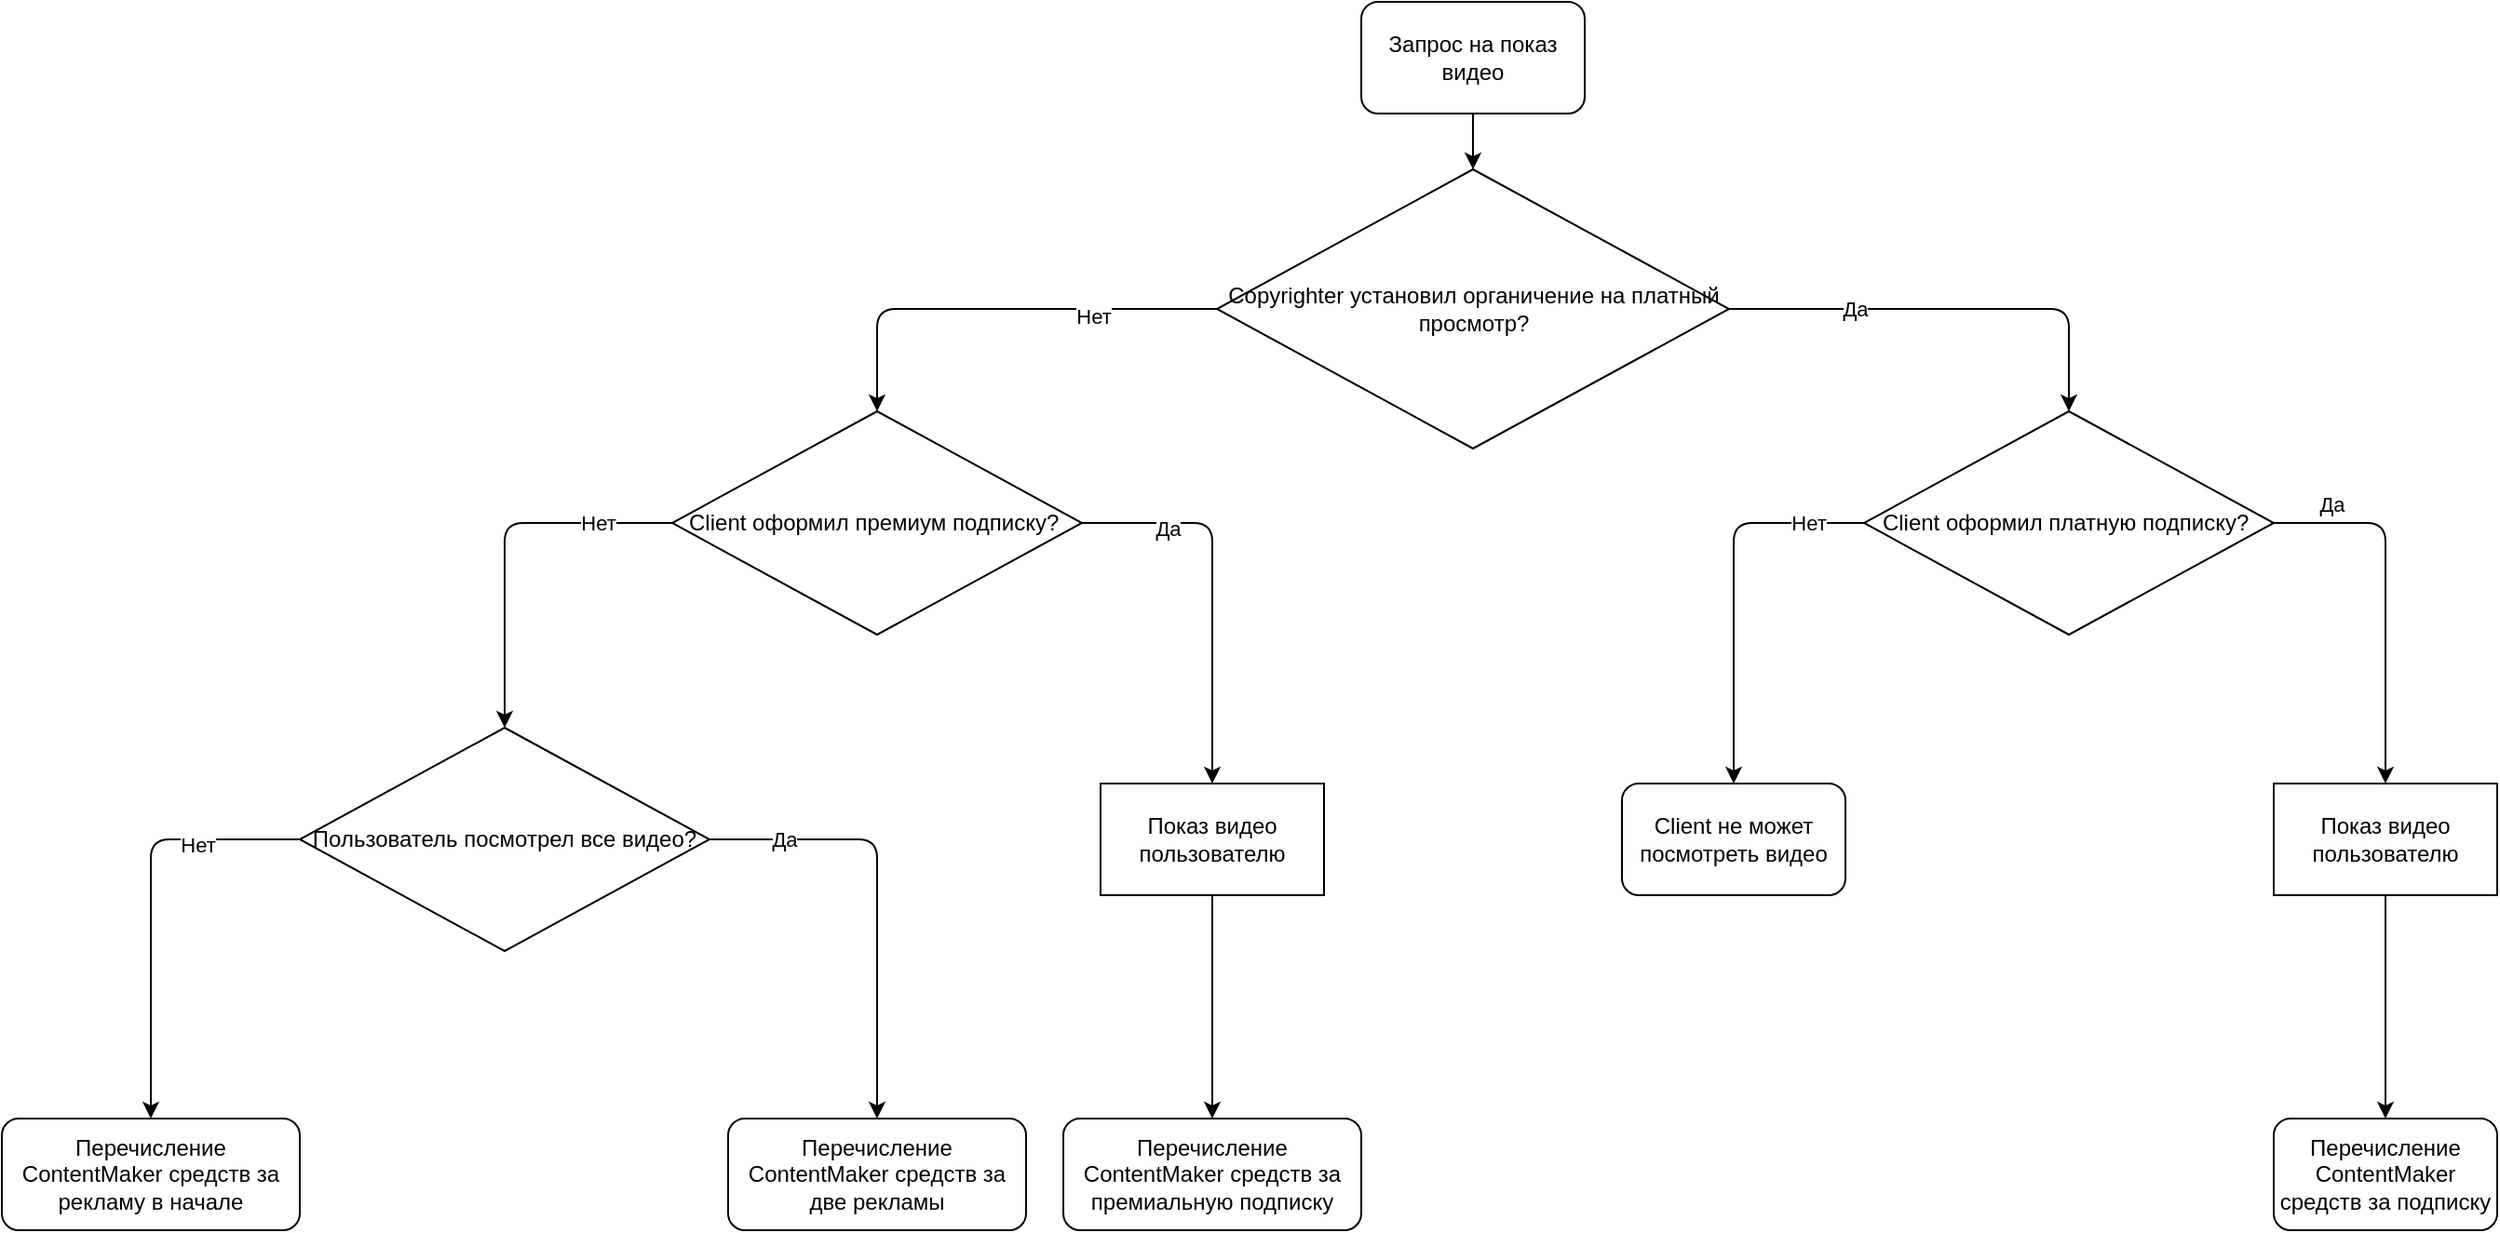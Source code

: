<mxfile version="14.5.1" type="device"><diagram id="pNurpZt6gAjv-dHrLzDN" name="Страница 1"><mxGraphModel dx="2899" dy="1012" grid="1" gridSize="10" guides="1" tooltips="1" connect="1" arrows="1" fold="1" page="1" pageScale="1" pageWidth="1169" pageHeight="827" math="0" shadow="0"><root><mxCell id="0"/><mxCell id="1" parent="0"/><mxCell id="kjzW_tnRTyT92knjBiSv-2" value="Запрос на показ видео" style="rounded=1;whiteSpace=wrap;html=1;" vertex="1" parent="1"><mxGeometry x="510" y="20" width="120" height="60" as="geometry"/></mxCell><mxCell id="kjzW_tnRTyT92knjBiSv-3" value="Copyrighter установил органичение на платный просмотр?" style="rhombus;whiteSpace=wrap;html=1;" vertex="1" parent="1"><mxGeometry x="432.5" y="110" width="275" height="150" as="geometry"/></mxCell><mxCell id="kjzW_tnRTyT92knjBiSv-4" value="Client оформил премиум подписку?&amp;nbsp;" style="rhombus;whiteSpace=wrap;html=1;" vertex="1" parent="1"><mxGeometry x="140" y="240" width="220" height="120" as="geometry"/></mxCell><mxCell id="kjzW_tnRTyT92knjBiSv-6" value="Client оформил платную подписку?&amp;nbsp;" style="rhombus;whiteSpace=wrap;html=1;" vertex="1" parent="1"><mxGeometry x="780" y="240" width="220" height="120" as="geometry"/></mxCell><mxCell id="kjzW_tnRTyT92knjBiSv-7" value="Client не может посмотреть видео" style="rounded=1;whiteSpace=wrap;html=1;" vertex="1" parent="1"><mxGeometry x="650" y="440" width="120" height="60" as="geometry"/></mxCell><mxCell id="kjzW_tnRTyT92knjBiSv-10" value="Показ видео пользователю" style="rounded=0;whiteSpace=wrap;html=1;" vertex="1" parent="1"><mxGeometry x="1000" y="440" width="120" height="60" as="geometry"/></mxCell><mxCell id="kjzW_tnRTyT92knjBiSv-11" value="Перечисление ContentMaker средств за подписку" style="rounded=1;whiteSpace=wrap;html=1;" vertex="1" parent="1"><mxGeometry x="1000" y="620" width="120" height="60" as="geometry"/></mxCell><mxCell id="kjzW_tnRTyT92knjBiSv-12" value="Показ видео пользователю" style="rounded=0;whiteSpace=wrap;html=1;" vertex="1" parent="1"><mxGeometry x="370" y="440" width="120" height="60" as="geometry"/></mxCell><mxCell id="kjzW_tnRTyT92knjBiSv-13" value="Перечисление ContentMaker средств за премиальную подписку" style="rounded=1;whiteSpace=wrap;html=1;" vertex="1" parent="1"><mxGeometry x="350" y="620" width="160" height="60" as="geometry"/></mxCell><mxCell id="kjzW_tnRTyT92knjBiSv-14" value="Пользователь посмотрел все видео?" style="rhombus;whiteSpace=wrap;html=1;" vertex="1" parent="1"><mxGeometry x="-60" y="410" width="220" height="120" as="geometry"/></mxCell><mxCell id="kjzW_tnRTyT92knjBiSv-15" value="Перечисление ContentMaker средств за две рекламы&lt;span style=&quot;color: rgba(0 , 0 , 0 , 0) ; font-family: monospace ; font-size: 0px&quot;&gt;%3CmxGraphModel%3E%3Croot%3E%3CmxCell%20id%3D%220%22%2F%3E%3CmxCell%20id%3D%221%22%20parent%3D%220%22%2F%3E%3CmxCell%20id%3D%222%22%20value%3D%22%D0%9F%D0%B5%D1%80%D0%B5%D1%87%D0%B8%D1%81%D0%BB%D0%B5%D0%BD%D0%B8%D0%B5%20ContentMaker%20%D1%81%D1%80%D0%B5%D0%B4%D1%81%D1%82%D0%B2%20%D0%B7%D0%B0%20%D0%BF%D1%80%D0%B5%D0%BC%D0%B8%D0%B0%D0%BB%D1%8C%D0%BD%D1%83%D1%8E%20%D0%BF%D0%BE%D0%B4%D0%BF%D0%B8%D1%81%D0%BA%D1%83%22%20style%3D%22rounded%3D1%3BwhiteSpace%3Dwrap%3Bhtml%3D1%3B%22%20vertex%3D%221%22%20parent%3D%221%22%3E%3CmxGeometry%20x%3D%22370%22%20y%3D%22560%22%20width%3D%22160%22%20height%3D%2260%22%20as%3D%22geometry%22%2F%3E%3C%2FmxCell%3E%3C%2Froot%3E%3C%2FmxGraphModel%3E&lt;/span&gt;" style="rounded=1;whiteSpace=wrap;html=1;" vertex="1" parent="1"><mxGeometry x="170" y="620" width="160" height="60" as="geometry"/></mxCell><mxCell id="kjzW_tnRTyT92knjBiSv-16" value="Перечисление ContentMaker средств за рекламу в начале&lt;span style=&quot;color: rgba(0 , 0 , 0 , 0) ; font-family: monospace ; font-size: 0px&quot;&gt;%3CmxGraphModel%3E%3Croot%3E%3CmxCell%20id%3D%220%22%2F%3E%3CmxCell%20id%3D%221%22%20parent%3D%220%22%2F%3E%3CmxCell%20id%3D%222%22%20value%3D%22%D0%9F%D0%B5%D1%80%D0%B5%D1%87%D0%B8%D1%81%D0%BB%D0%B5%D0%BD%D0%B8%D0%B5%20ContentMaker%20%D1%81%D1%80%D0%B5%D0%B4%D1%81%D1%82%D0%B2%20%D0%B7%D0%B0%20%D0%BF%D1%80%D0%B5%D0%BC%D0%B8%D0%B0%D0%BB%D1%8C%D0%BD%D1%83%D1%8E%20%D0%BF%D0%BE%D0%B4%D0%BF%D0%B8%D1%81%D0%BA%D1%83%22%20style%3D%22rounded%3D1%3BwhiteSpace%3Dwrap%3Bhtml%3D1%3B%22%20vertex%3D%221%22%20parent%3D%221%22%3E%3CmxGeometry%20x%3D%22370%22%20y%3D%22560%22%20width%3D%22160%22%20height%3D%2260%22%20as%3D%22geometry%22%2F%3E%3C%2FmxCell%3E%3C%2Froot%3E%3C%2FmxGraphModel%3Eтит&lt;/span&gt;" style="rounded=1;whiteSpace=wrap;html=1;" vertex="1" parent="1"><mxGeometry x="-220" y="620" width="160" height="60" as="geometry"/></mxCell><mxCell id="kjzW_tnRTyT92knjBiSv-20" value="" style="endArrow=classic;html=1;exitX=0.5;exitY=1;exitDx=0;exitDy=0;" edge="1" parent="1" source="kjzW_tnRTyT92knjBiSv-2" target="kjzW_tnRTyT92knjBiSv-3"><mxGeometry width="50" height="50" relative="1" as="geometry"><mxPoint x="480" y="250" as="sourcePoint"/><mxPoint x="530" y="200" as="targetPoint"/></mxGeometry></mxCell><mxCell id="kjzW_tnRTyT92knjBiSv-21" value="" style="endArrow=classic;html=1;exitX=0;exitY=0.5;exitDx=0;exitDy=0;entryX=0.5;entryY=0;entryDx=0;entryDy=0;" edge="1" parent="1" source="kjzW_tnRTyT92knjBiSv-3" target="kjzW_tnRTyT92knjBiSv-4"><mxGeometry width="50" height="50" relative="1" as="geometry"><mxPoint x="480" y="250" as="sourcePoint"/><mxPoint x="250" y="185" as="targetPoint"/><Array as="points"><mxPoint x="250" y="185"/></Array></mxGeometry></mxCell><mxCell id="kjzW_tnRTyT92knjBiSv-33" value="Нет" style="edgeLabel;html=1;align=center;verticalAlign=middle;resizable=0;points=[];" vertex="1" connectable="0" parent="kjzW_tnRTyT92knjBiSv-21"><mxGeometry x="-0.434" y="4" relative="1" as="geometry"><mxPoint as="offset"/></mxGeometry></mxCell><mxCell id="kjzW_tnRTyT92knjBiSv-22" value="" style="endArrow=classic;html=1;exitX=1;exitY=0.5;exitDx=0;exitDy=0;entryX=0.5;entryY=0;entryDx=0;entryDy=0;" edge="1" parent="1" source="kjzW_tnRTyT92knjBiSv-3" target="kjzW_tnRTyT92knjBiSv-6"><mxGeometry width="50" height="50" relative="1" as="geometry"><mxPoint x="790" y="250" as="sourcePoint"/><mxPoint x="885" y="240" as="targetPoint"/><Array as="points"><mxPoint x="890" y="185"/></Array></mxGeometry></mxCell><mxCell id="kjzW_tnRTyT92knjBiSv-32" value="Да" style="edgeLabel;html=1;align=center;verticalAlign=middle;resizable=0;points=[];" vertex="1" connectable="0" parent="kjzW_tnRTyT92knjBiSv-22"><mxGeometry x="-0.434" relative="1" as="geometry"><mxPoint as="offset"/></mxGeometry></mxCell><mxCell id="kjzW_tnRTyT92knjBiSv-23" value="" style="endArrow=classic;html=1;exitX=0;exitY=0.5;exitDx=0;exitDy=0;entryX=0.5;entryY=0;entryDx=0;entryDy=0;" edge="1" parent="1" source="kjzW_tnRTyT92knjBiSv-4" target="kjzW_tnRTyT92knjBiSv-14"><mxGeometry width="50" height="50" relative="1" as="geometry"><mxPoint x="220" y="410" as="sourcePoint"/><mxPoint x="270" y="360" as="targetPoint"/><Array as="points"><mxPoint x="50" y="300"/></Array></mxGeometry></mxCell><mxCell id="kjzW_tnRTyT92knjBiSv-36" value="Нет" style="edgeLabel;html=1;align=center;verticalAlign=middle;resizable=0;points=[];" vertex="1" connectable="0" parent="kjzW_tnRTyT92knjBiSv-23"><mxGeometry x="-0.377" relative="1" as="geometry"><mxPoint x="22.35" as="offset"/></mxGeometry></mxCell><mxCell id="kjzW_tnRTyT92knjBiSv-24" value="" style="endArrow=classic;html=1;exitX=1;exitY=0.5;exitDx=0;exitDy=0;entryX=0.5;entryY=0;entryDx=0;entryDy=0;" edge="1" parent="1" source="kjzW_tnRTyT92knjBiSv-4" target="kjzW_tnRTyT92knjBiSv-12"><mxGeometry width="50" height="50" relative="1" as="geometry"><mxPoint x="410" y="440" as="sourcePoint"/><mxPoint x="460" y="390" as="targetPoint"/><Array as="points"><mxPoint x="430" y="300"/></Array></mxGeometry></mxCell><mxCell id="kjzW_tnRTyT92knjBiSv-34" value="Да" style="edgeLabel;html=1;align=center;verticalAlign=middle;resizable=0;points=[];" vertex="1" connectable="0" parent="kjzW_tnRTyT92knjBiSv-24"><mxGeometry x="-0.56" y="-3" relative="1" as="geometry"><mxPoint as="offset"/></mxGeometry></mxCell><mxCell id="kjzW_tnRTyT92knjBiSv-25" value="" style="endArrow=classic;html=1;exitX=0.5;exitY=1;exitDx=0;exitDy=0;entryX=0.5;entryY=0;entryDx=0;entryDy=0;" edge="1" parent="1" source="kjzW_tnRTyT92knjBiSv-12" target="kjzW_tnRTyT92knjBiSv-13"><mxGeometry width="50" height="50" relative="1" as="geometry"><mxPoint x="330" y="570" as="sourcePoint"/><mxPoint x="380" y="520" as="targetPoint"/></mxGeometry></mxCell><mxCell id="kjzW_tnRTyT92knjBiSv-26" value="" style="endArrow=classic;html=1;exitX=1;exitY=0.5;exitDx=0;exitDy=0;entryX=0.5;entryY=0;entryDx=0;entryDy=0;" edge="1" parent="1" source="kjzW_tnRTyT92knjBiSv-14" target="kjzW_tnRTyT92knjBiSv-15"><mxGeometry width="50" height="50" relative="1" as="geometry"><mxPoint x="210" y="560" as="sourcePoint"/><mxPoint x="260" y="510" as="targetPoint"/><Array as="points"><mxPoint x="250" y="470"/></Array></mxGeometry></mxCell><mxCell id="kjzW_tnRTyT92knjBiSv-39" value="Да" style="edgeLabel;html=1;align=center;verticalAlign=middle;resizable=0;points=[];" vertex="1" connectable="0" parent="kjzW_tnRTyT92knjBiSv-26"><mxGeometry x="-0.866" y="2" relative="1" as="geometry"><mxPoint x="23.53" y="2" as="offset"/></mxGeometry></mxCell><mxCell id="kjzW_tnRTyT92knjBiSv-27" value="" style="endArrow=classic;html=1;exitX=0;exitY=0.5;exitDx=0;exitDy=0;entryX=0.5;entryY=0;entryDx=0;entryDy=0;" edge="1" parent="1" source="kjzW_tnRTyT92knjBiSv-14" target="kjzW_tnRTyT92knjBiSv-16"><mxGeometry width="50" height="50" relative="1" as="geometry"><mxPoint x="110" y="560" as="sourcePoint"/><mxPoint x="160" y="510" as="targetPoint"/><Array as="points"><mxPoint x="-140" y="470"/></Array></mxGeometry></mxCell><mxCell id="kjzW_tnRTyT92knjBiSv-38" value="Нет" style="edgeLabel;html=1;align=center;verticalAlign=middle;resizable=0;points=[];" vertex="1" connectable="0" parent="kjzW_tnRTyT92knjBiSv-27"><mxGeometry x="-0.516" y="3" relative="1" as="geometry"><mxPoint as="offset"/></mxGeometry></mxCell><mxCell id="kjzW_tnRTyT92knjBiSv-28" value="" style="endArrow=classic;html=1;exitX=0;exitY=0.5;exitDx=0;exitDy=0;entryX=0.5;entryY=0;entryDx=0;entryDy=0;" edge="1" parent="1" source="kjzW_tnRTyT92knjBiSv-6" target="kjzW_tnRTyT92knjBiSv-7"><mxGeometry width="50" height="50" relative="1" as="geometry"><mxPoint x="940" y="420" as="sourcePoint"/><mxPoint x="990" y="370" as="targetPoint"/><Array as="points"><mxPoint x="710" y="300"/></Array></mxGeometry></mxCell><mxCell id="kjzW_tnRTyT92knjBiSv-40" value="Нет" style="edgeLabel;html=1;align=center;verticalAlign=middle;resizable=0;points=[];" vertex="1" connectable="0" parent="kjzW_tnRTyT92knjBiSv-28"><mxGeometry x="-0.802" relative="1" as="geometry"><mxPoint x="-8.82" as="offset"/></mxGeometry></mxCell><mxCell id="kjzW_tnRTyT92knjBiSv-29" value="" style="endArrow=classic;html=1;exitX=1;exitY=0.5;exitDx=0;exitDy=0;entryX=0.5;entryY=0;entryDx=0;entryDy=0;" edge="1" parent="1" source="kjzW_tnRTyT92knjBiSv-6" target="kjzW_tnRTyT92knjBiSv-10"><mxGeometry width="50" height="50" relative="1" as="geometry"><mxPoint x="1050" y="440" as="sourcePoint"/><mxPoint x="1100" y="390" as="targetPoint"/><Array as="points"><mxPoint x="1060" y="300"/></Array></mxGeometry></mxCell><mxCell id="kjzW_tnRTyT92knjBiSv-41" value="Да" style="edgeLabel;html=1;align=center;verticalAlign=middle;resizable=0;points=[];" vertex="1" connectable="0" parent="kjzW_tnRTyT92knjBiSv-29"><mxGeometry x="-0.549" y="-2" relative="1" as="geometry"><mxPoint x="-14.71" y="-12" as="offset"/></mxGeometry></mxCell><mxCell id="kjzW_tnRTyT92knjBiSv-30" value="" style="endArrow=classic;html=1;exitX=0.5;exitY=1;exitDx=0;exitDy=0;entryX=0.5;entryY=0;entryDx=0;entryDy=0;" edge="1" parent="1" source="kjzW_tnRTyT92knjBiSv-10" target="kjzW_tnRTyT92knjBiSv-11"><mxGeometry width="50" height="50" relative="1" as="geometry"><mxPoint x="900" y="590" as="sourcePoint"/><mxPoint x="950" y="540" as="targetPoint"/></mxGeometry></mxCell></root></mxGraphModel></diagram></mxfile>